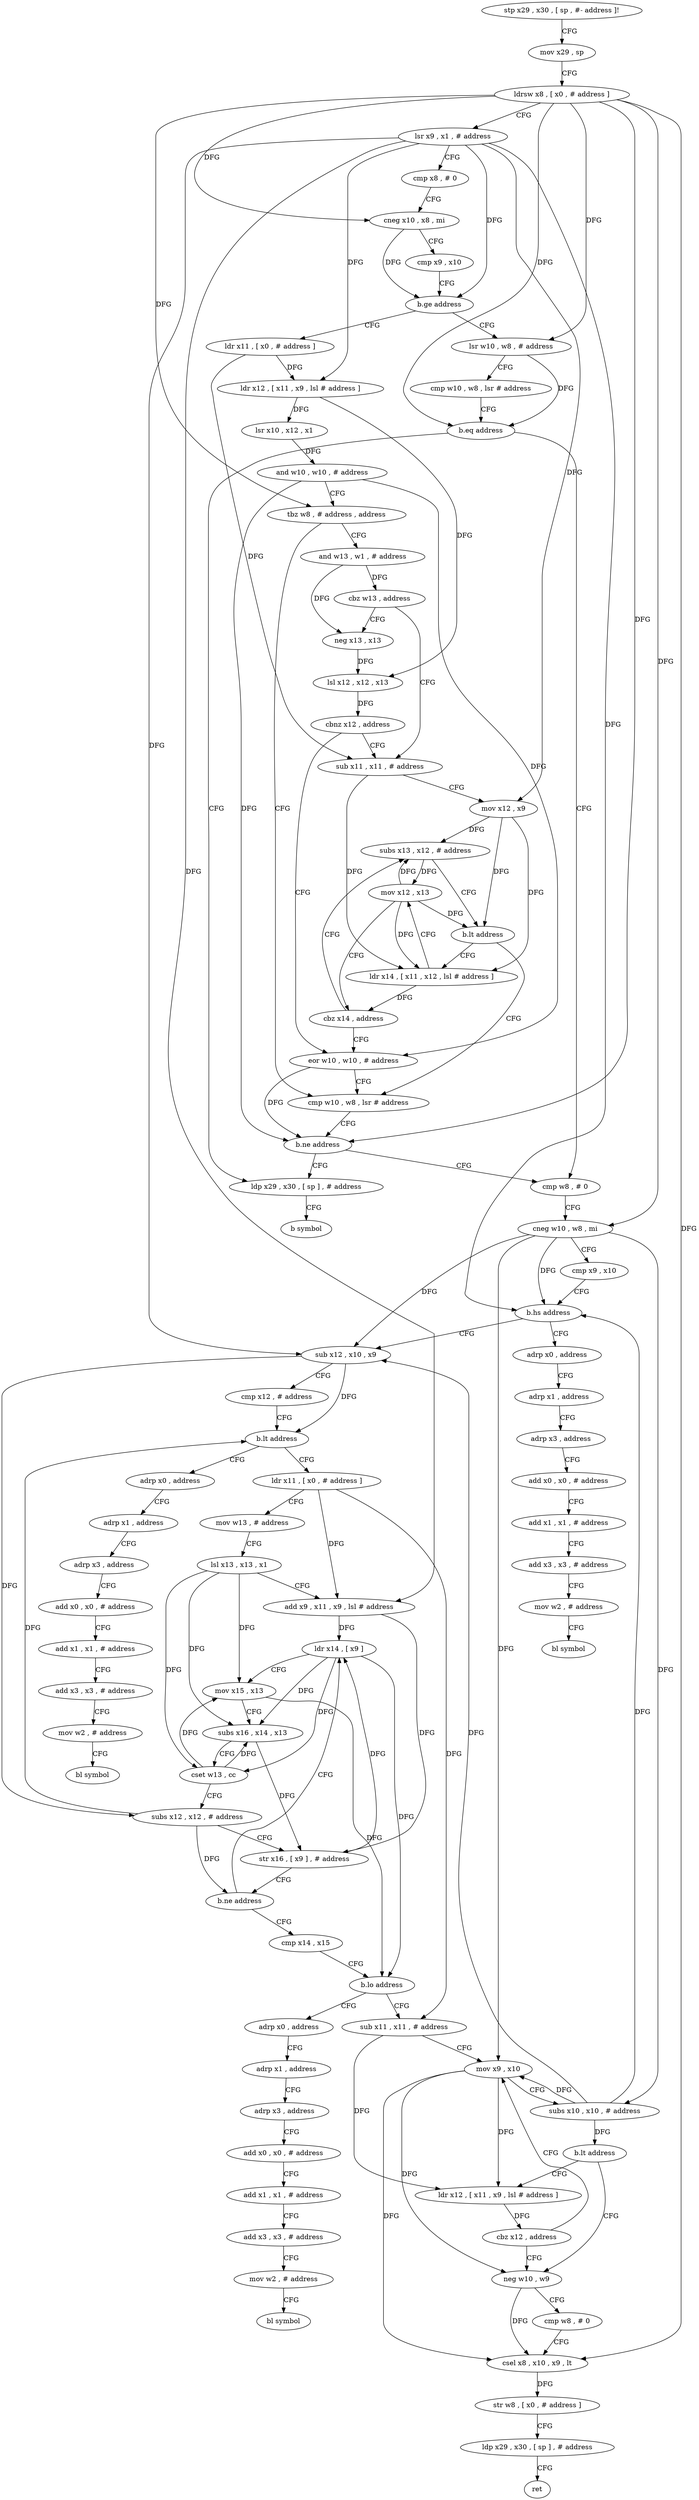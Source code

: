 digraph "func" {
"4264764" [label = "stp x29 , x30 , [ sp , #- address ]!" ]
"4264768" [label = "mov x29 , sp" ]
"4264772" [label = "ldrsw x8 , [ x0 , # address ]" ]
"4264776" [label = "lsr x9 , x1 , # address" ]
"4264780" [label = "cmp x8 , # 0" ]
"4264784" [label = "cneg x10 , x8 , mi" ]
"4264788" [label = "cmp x9 , x10" ]
"4264792" [label = "b.ge address" ]
"4264884" [label = "lsr w10 , w8 , # address" ]
"4264796" [label = "ldr x11 , [ x0 , # address ]" ]
"4264888" [label = "cmp w10 , w8 , lsr # address" ]
"4264892" [label = "b.eq address" ]
"4264876" [label = "ldp x29 , x30 , [ sp ] , # address" ]
"4264896" [label = "cmp w8 , # 0" ]
"4264800" [label = "ldr x12 , [ x11 , x9 , lsl # address ]" ]
"4264804" [label = "lsr x10 , x12 , x1" ]
"4264808" [label = "and w10 , w10 , # address" ]
"4264812" [label = "tbz w8 , # address , address" ]
"4264868" [label = "cmp w10 , w8 , lsr # address" ]
"4264816" [label = "and w13 , w1 , # address" ]
"4264880" [label = "b symbol" ]
"4264900" [label = "cneg w10 , w8 , mi" ]
"4264904" [label = "cmp x9 , x10" ]
"4264908" [label = "b.hs address" ]
"4265024" [label = "adrp x0 , address" ]
"4264912" [label = "sub x12 , x10 , x9" ]
"4264872" [label = "b.ne address" ]
"4264820" [label = "cbz w13 , address" ]
"4264836" [label = "sub x11 , x11 , # address" ]
"4264824" [label = "neg x13 , x13" ]
"4265028" [label = "adrp x1 , address" ]
"4265032" [label = "adrp x3 , address" ]
"4265036" [label = "add x0 , x0 , # address" ]
"4265040" [label = "add x1 , x1 , # address" ]
"4265044" [label = "add x3 , x3 , # address" ]
"4265048" [label = "mov w2 , # address" ]
"4265052" [label = "bl symbol" ]
"4264916" [label = "cmp x12 , # address" ]
"4264920" [label = "b.lt address" ]
"4265056" [label = "adrp x0 , address" ]
"4264924" [label = "ldr x11 , [ x0 , # address ]" ]
"4264840" [label = "mov x12 , x9" ]
"4264844" [label = "subs x13 , x12 , # address" ]
"4264828" [label = "lsl x12 , x12 , x13" ]
"4264832" [label = "cbnz x12 , address" ]
"4264864" [label = "eor w10 , w10 , # address" ]
"4265060" [label = "adrp x1 , address" ]
"4265064" [label = "adrp x3 , address" ]
"4265068" [label = "add x0 , x0 , # address" ]
"4265072" [label = "add x1 , x1 , # address" ]
"4265076" [label = "add x3 , x3 , # address" ]
"4265080" [label = "mov w2 , # address" ]
"4265084" [label = "bl symbol" ]
"4264928" [label = "mov w13 , # address" ]
"4264932" [label = "lsl x13 , x13 , x1" ]
"4264936" [label = "add x9 , x11 , x9 , lsl # address" ]
"4264940" [label = "ldr x14 , [ x9 ]" ]
"4264852" [label = "ldr x14 , [ x11 , x12 , lsl # address ]" ]
"4264856" [label = "mov x12 , x13" ]
"4264860" [label = "cbz x14 , address" ]
"4264944" [label = "mov x15 , x13" ]
"4264948" [label = "subs x16 , x14 , x13" ]
"4264952" [label = "cset w13 , cc" ]
"4264956" [label = "subs x12 , x12 , # address" ]
"4264960" [label = "str x16 , [ x9 ] , # address" ]
"4264964" [label = "b.ne address" ]
"4264968" [label = "cmp x14 , x15" ]
"4264972" [label = "b.lo address" ]
"4265088" [label = "adrp x0 , address" ]
"4264976" [label = "sub x11 , x11 , # address" ]
"4264848" [label = "b.lt address" ]
"4265092" [label = "adrp x1 , address" ]
"4265096" [label = "adrp x3 , address" ]
"4265100" [label = "add x0 , x0 , # address" ]
"4265104" [label = "add x1 , x1 , # address" ]
"4265108" [label = "add x3 , x3 , # address" ]
"4265112" [label = "mov w2 , # address" ]
"4265116" [label = "bl symbol" ]
"4264980" [label = "mov x9 , x10" ]
"4265000" [label = "neg w10 , w9" ]
"4265004" [label = "cmp w8 , # 0" ]
"4265008" [label = "csel x8 , x10 , x9 , lt" ]
"4265012" [label = "str w8 , [ x0 , # address ]" ]
"4265016" [label = "ldp x29 , x30 , [ sp ] , # address" ]
"4265020" [label = "ret" ]
"4264992" [label = "ldr x12 , [ x11 , x9 , lsl # address ]" ]
"4264996" [label = "cbz x12 , address" ]
"4264984" [label = "subs x10 , x10 , # address" ]
"4264988" [label = "b.lt address" ]
"4264764" -> "4264768" [ label = "CFG" ]
"4264768" -> "4264772" [ label = "CFG" ]
"4264772" -> "4264776" [ label = "CFG" ]
"4264772" -> "4264784" [ label = "DFG" ]
"4264772" -> "4264884" [ label = "DFG" ]
"4264772" -> "4264892" [ label = "DFG" ]
"4264772" -> "4264812" [ label = "DFG" ]
"4264772" -> "4264900" [ label = "DFG" ]
"4264772" -> "4264872" [ label = "DFG" ]
"4264772" -> "4265008" [ label = "DFG" ]
"4264776" -> "4264780" [ label = "CFG" ]
"4264776" -> "4264792" [ label = "DFG" ]
"4264776" -> "4264800" [ label = "DFG" ]
"4264776" -> "4264840" [ label = "DFG" ]
"4264776" -> "4264908" [ label = "DFG" ]
"4264776" -> "4264912" [ label = "DFG" ]
"4264776" -> "4264936" [ label = "DFG" ]
"4264780" -> "4264784" [ label = "CFG" ]
"4264784" -> "4264788" [ label = "CFG" ]
"4264784" -> "4264792" [ label = "DFG" ]
"4264788" -> "4264792" [ label = "CFG" ]
"4264792" -> "4264884" [ label = "CFG" ]
"4264792" -> "4264796" [ label = "CFG" ]
"4264884" -> "4264888" [ label = "CFG" ]
"4264884" -> "4264892" [ label = "DFG" ]
"4264796" -> "4264800" [ label = "DFG" ]
"4264796" -> "4264836" [ label = "DFG" ]
"4264888" -> "4264892" [ label = "CFG" ]
"4264892" -> "4264876" [ label = "CFG" ]
"4264892" -> "4264896" [ label = "CFG" ]
"4264876" -> "4264880" [ label = "CFG" ]
"4264896" -> "4264900" [ label = "CFG" ]
"4264800" -> "4264804" [ label = "DFG" ]
"4264800" -> "4264828" [ label = "DFG" ]
"4264804" -> "4264808" [ label = "DFG" ]
"4264808" -> "4264812" [ label = "CFG" ]
"4264808" -> "4264872" [ label = "DFG" ]
"4264808" -> "4264864" [ label = "DFG" ]
"4264812" -> "4264868" [ label = "CFG" ]
"4264812" -> "4264816" [ label = "CFG" ]
"4264868" -> "4264872" [ label = "CFG" ]
"4264816" -> "4264820" [ label = "DFG" ]
"4264816" -> "4264824" [ label = "DFG" ]
"4264900" -> "4264904" [ label = "CFG" ]
"4264900" -> "4264908" [ label = "DFG" ]
"4264900" -> "4264912" [ label = "DFG" ]
"4264900" -> "4264980" [ label = "DFG" ]
"4264900" -> "4264984" [ label = "DFG" ]
"4264904" -> "4264908" [ label = "CFG" ]
"4264908" -> "4265024" [ label = "CFG" ]
"4264908" -> "4264912" [ label = "CFG" ]
"4265024" -> "4265028" [ label = "CFG" ]
"4264912" -> "4264916" [ label = "CFG" ]
"4264912" -> "4264920" [ label = "DFG" ]
"4264912" -> "4264956" [ label = "DFG" ]
"4264872" -> "4264896" [ label = "CFG" ]
"4264872" -> "4264876" [ label = "CFG" ]
"4264820" -> "4264836" [ label = "CFG" ]
"4264820" -> "4264824" [ label = "CFG" ]
"4264836" -> "4264840" [ label = "CFG" ]
"4264836" -> "4264852" [ label = "DFG" ]
"4264824" -> "4264828" [ label = "DFG" ]
"4265028" -> "4265032" [ label = "CFG" ]
"4265032" -> "4265036" [ label = "CFG" ]
"4265036" -> "4265040" [ label = "CFG" ]
"4265040" -> "4265044" [ label = "CFG" ]
"4265044" -> "4265048" [ label = "CFG" ]
"4265048" -> "4265052" [ label = "CFG" ]
"4264916" -> "4264920" [ label = "CFG" ]
"4264920" -> "4265056" [ label = "CFG" ]
"4264920" -> "4264924" [ label = "CFG" ]
"4265056" -> "4265060" [ label = "CFG" ]
"4264924" -> "4264928" [ label = "CFG" ]
"4264924" -> "4264936" [ label = "DFG" ]
"4264924" -> "4264976" [ label = "DFG" ]
"4264840" -> "4264844" [ label = "DFG" ]
"4264840" -> "4264848" [ label = "DFG" ]
"4264840" -> "4264852" [ label = "DFG" ]
"4264844" -> "4264848" [ label = "CFG" ]
"4264844" -> "4264856" [ label = "DFG" ]
"4264828" -> "4264832" [ label = "DFG" ]
"4264832" -> "4264864" [ label = "CFG" ]
"4264832" -> "4264836" [ label = "CFG" ]
"4264864" -> "4264868" [ label = "CFG" ]
"4264864" -> "4264872" [ label = "DFG" ]
"4265060" -> "4265064" [ label = "CFG" ]
"4265064" -> "4265068" [ label = "CFG" ]
"4265068" -> "4265072" [ label = "CFG" ]
"4265072" -> "4265076" [ label = "CFG" ]
"4265076" -> "4265080" [ label = "CFG" ]
"4265080" -> "4265084" [ label = "CFG" ]
"4264928" -> "4264932" [ label = "CFG" ]
"4264932" -> "4264936" [ label = "CFG" ]
"4264932" -> "4264944" [ label = "DFG" ]
"4264932" -> "4264948" [ label = "DFG" ]
"4264932" -> "4264952" [ label = "DFG" ]
"4264936" -> "4264940" [ label = "DFG" ]
"4264936" -> "4264960" [ label = "DFG" ]
"4264940" -> "4264944" [ label = "CFG" ]
"4264940" -> "4264948" [ label = "DFG" ]
"4264940" -> "4264952" [ label = "DFG" ]
"4264940" -> "4264972" [ label = "DFG" ]
"4264852" -> "4264856" [ label = "CFG" ]
"4264852" -> "4264860" [ label = "DFG" ]
"4264856" -> "4264860" [ label = "CFG" ]
"4264856" -> "4264844" [ label = "DFG" ]
"4264856" -> "4264848" [ label = "DFG" ]
"4264856" -> "4264852" [ label = "DFG" ]
"4264860" -> "4264844" [ label = "CFG" ]
"4264860" -> "4264864" [ label = "CFG" ]
"4264944" -> "4264948" [ label = "CFG" ]
"4264944" -> "4264972" [ label = "DFG" ]
"4264948" -> "4264952" [ label = "CFG" ]
"4264948" -> "4264960" [ label = "DFG" ]
"4264952" -> "4264956" [ label = "CFG" ]
"4264952" -> "4264944" [ label = "DFG" ]
"4264952" -> "4264948" [ label = "DFG" ]
"4264956" -> "4264960" [ label = "CFG" ]
"4264956" -> "4264920" [ label = "DFG" ]
"4264956" -> "4264964" [ label = "DFG" ]
"4264960" -> "4264964" [ label = "CFG" ]
"4264960" -> "4264940" [ label = "DFG" ]
"4264964" -> "4264940" [ label = "CFG" ]
"4264964" -> "4264968" [ label = "CFG" ]
"4264968" -> "4264972" [ label = "CFG" ]
"4264972" -> "4265088" [ label = "CFG" ]
"4264972" -> "4264976" [ label = "CFG" ]
"4265088" -> "4265092" [ label = "CFG" ]
"4264976" -> "4264980" [ label = "CFG" ]
"4264976" -> "4264992" [ label = "DFG" ]
"4264848" -> "4264868" [ label = "CFG" ]
"4264848" -> "4264852" [ label = "CFG" ]
"4265092" -> "4265096" [ label = "CFG" ]
"4265096" -> "4265100" [ label = "CFG" ]
"4265100" -> "4265104" [ label = "CFG" ]
"4265104" -> "4265108" [ label = "CFG" ]
"4265108" -> "4265112" [ label = "CFG" ]
"4265112" -> "4265116" [ label = "CFG" ]
"4264980" -> "4264984" [ label = "CFG" ]
"4264980" -> "4265000" [ label = "DFG" ]
"4264980" -> "4264992" [ label = "DFG" ]
"4264980" -> "4265008" [ label = "DFG" ]
"4265000" -> "4265004" [ label = "CFG" ]
"4265000" -> "4265008" [ label = "DFG" ]
"4265004" -> "4265008" [ label = "CFG" ]
"4265008" -> "4265012" [ label = "DFG" ]
"4265012" -> "4265016" [ label = "CFG" ]
"4265016" -> "4265020" [ label = "CFG" ]
"4264992" -> "4264996" [ label = "DFG" ]
"4264996" -> "4264980" [ label = "CFG" ]
"4264996" -> "4265000" [ label = "CFG" ]
"4264984" -> "4264988" [ label = "DFG" ]
"4264984" -> "4264908" [ label = "DFG" ]
"4264984" -> "4264980" [ label = "DFG" ]
"4264984" -> "4264912" [ label = "DFG" ]
"4264988" -> "4265000" [ label = "CFG" ]
"4264988" -> "4264992" [ label = "CFG" ]
}
